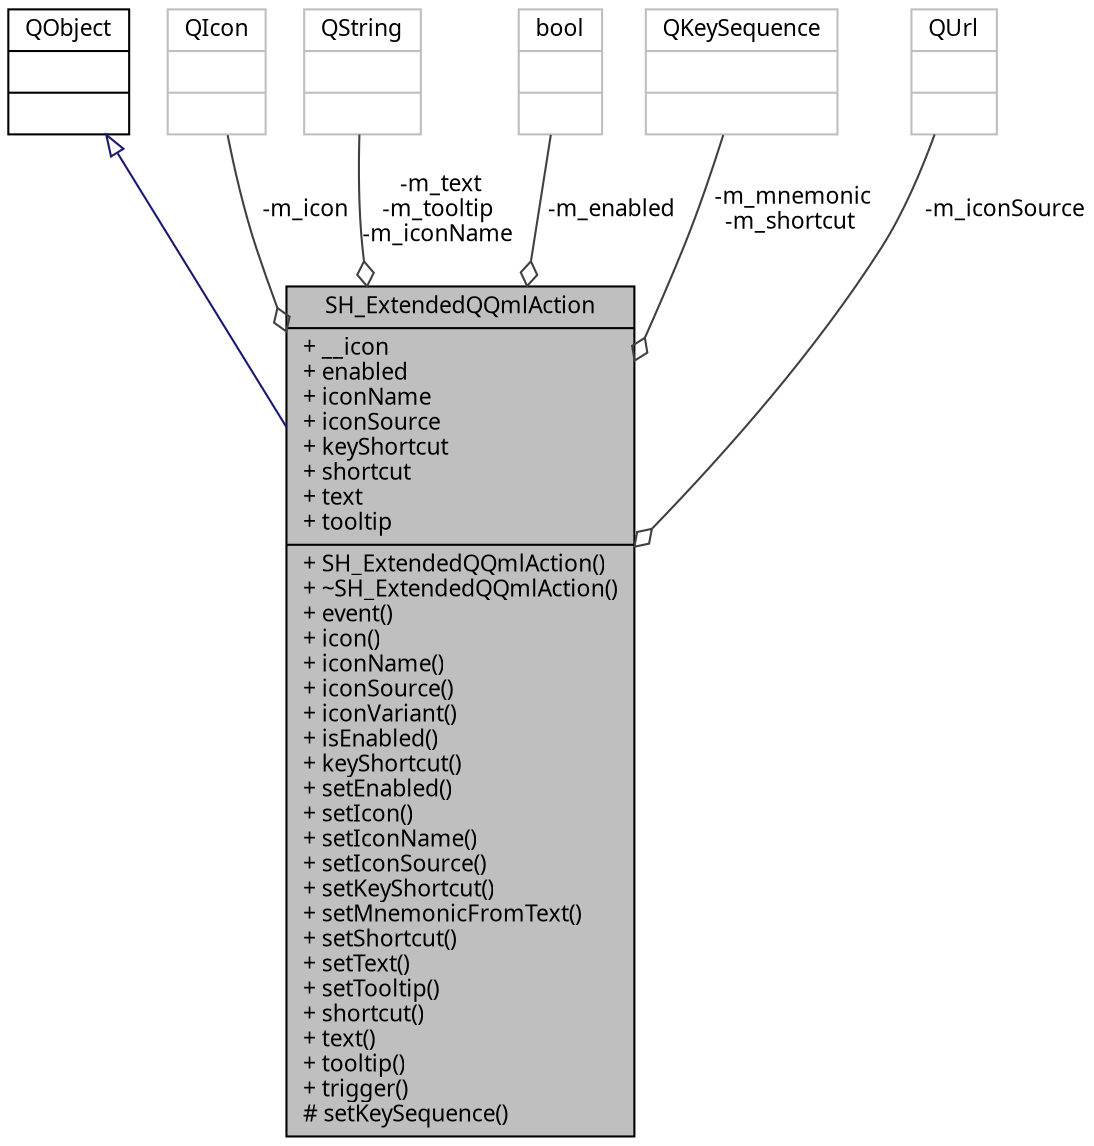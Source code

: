 digraph "SH_ExtendedQQmlAction"
{
 // INTERACTIVE_SVG=YES
  bgcolor="transparent";
  edge [fontname="Verdana",fontsize="11",labelfontname="Verdana",labelfontsize="11"];
  node [fontname="Verdana",fontsize="11",shape=record];
  Node1 [label="{SH_ExtendedQQmlAction\n|+ __icon\l+ enabled\l+ iconName\l+ iconSource\l+ keyShortcut\l+ shortcut\l+ text\l+ tooltip\l|+ SH_ExtendedQQmlAction()\l+ ~SH_ExtendedQQmlAction()\l+ event()\l+ icon()\l+ iconName()\l+ iconSource()\l+ iconVariant()\l+ isEnabled()\l+ keyShortcut()\l+ setEnabled()\l+ setIcon()\l+ setIconName()\l+ setIconSource()\l+ setKeyShortcut()\l+ setMnemonicFromText()\l+ setShortcut()\l+ setText()\l+ setTooltip()\l+ shortcut()\l+ text()\l+ tooltip()\l+ trigger()\l# setKeySequence()\l}",height=0.2,width=0.4,color="black", fillcolor="grey75", style="filled" fontcolor="black"];
  Node2 -> Node1 [dir="back",color="midnightblue",fontsize="11",style="solid",arrowtail="onormal",fontname="Verdana"];
  Node2 [label="{QObject\n||}",height=0.2,width=0.4,color="black",URL="$classQObject.html"];
  Node3 -> Node1 [color="grey25",fontsize="11",style="solid",label=" -m_icon" ,arrowhead="odiamond",fontname="Verdana"];
  Node3 [label="{QIcon\n||}",height=0.2,width=0.4,color="grey75"];
  Node4 -> Node1 [color="grey25",fontsize="11",style="solid",label=" -m_text\n-m_tooltip\n-m_iconName" ,arrowhead="odiamond",fontname="Verdana"];
  Node4 [label="{QString\n||}",height=0.2,width=0.4,color="grey75"];
  Node5 -> Node1 [color="grey25",fontsize="11",style="solid",label=" -m_enabled" ,arrowhead="odiamond",fontname="Verdana"];
  Node5 [label="{bool\n||}",height=0.2,width=0.4,color="grey75"];
  Node6 -> Node1 [color="grey25",fontsize="11",style="solid",label=" -m_mnemonic\n-m_shortcut" ,arrowhead="odiamond",fontname="Verdana"];
  Node6 [label="{QKeySequence\n||}",height=0.2,width=0.4,color="grey75"];
  Node7 -> Node1 [color="grey25",fontsize="11",style="solid",label=" -m_iconSource" ,arrowhead="odiamond",fontname="Verdana"];
  Node7 [label="{QUrl\n||}",height=0.2,width=0.4,color="grey75"];
}
